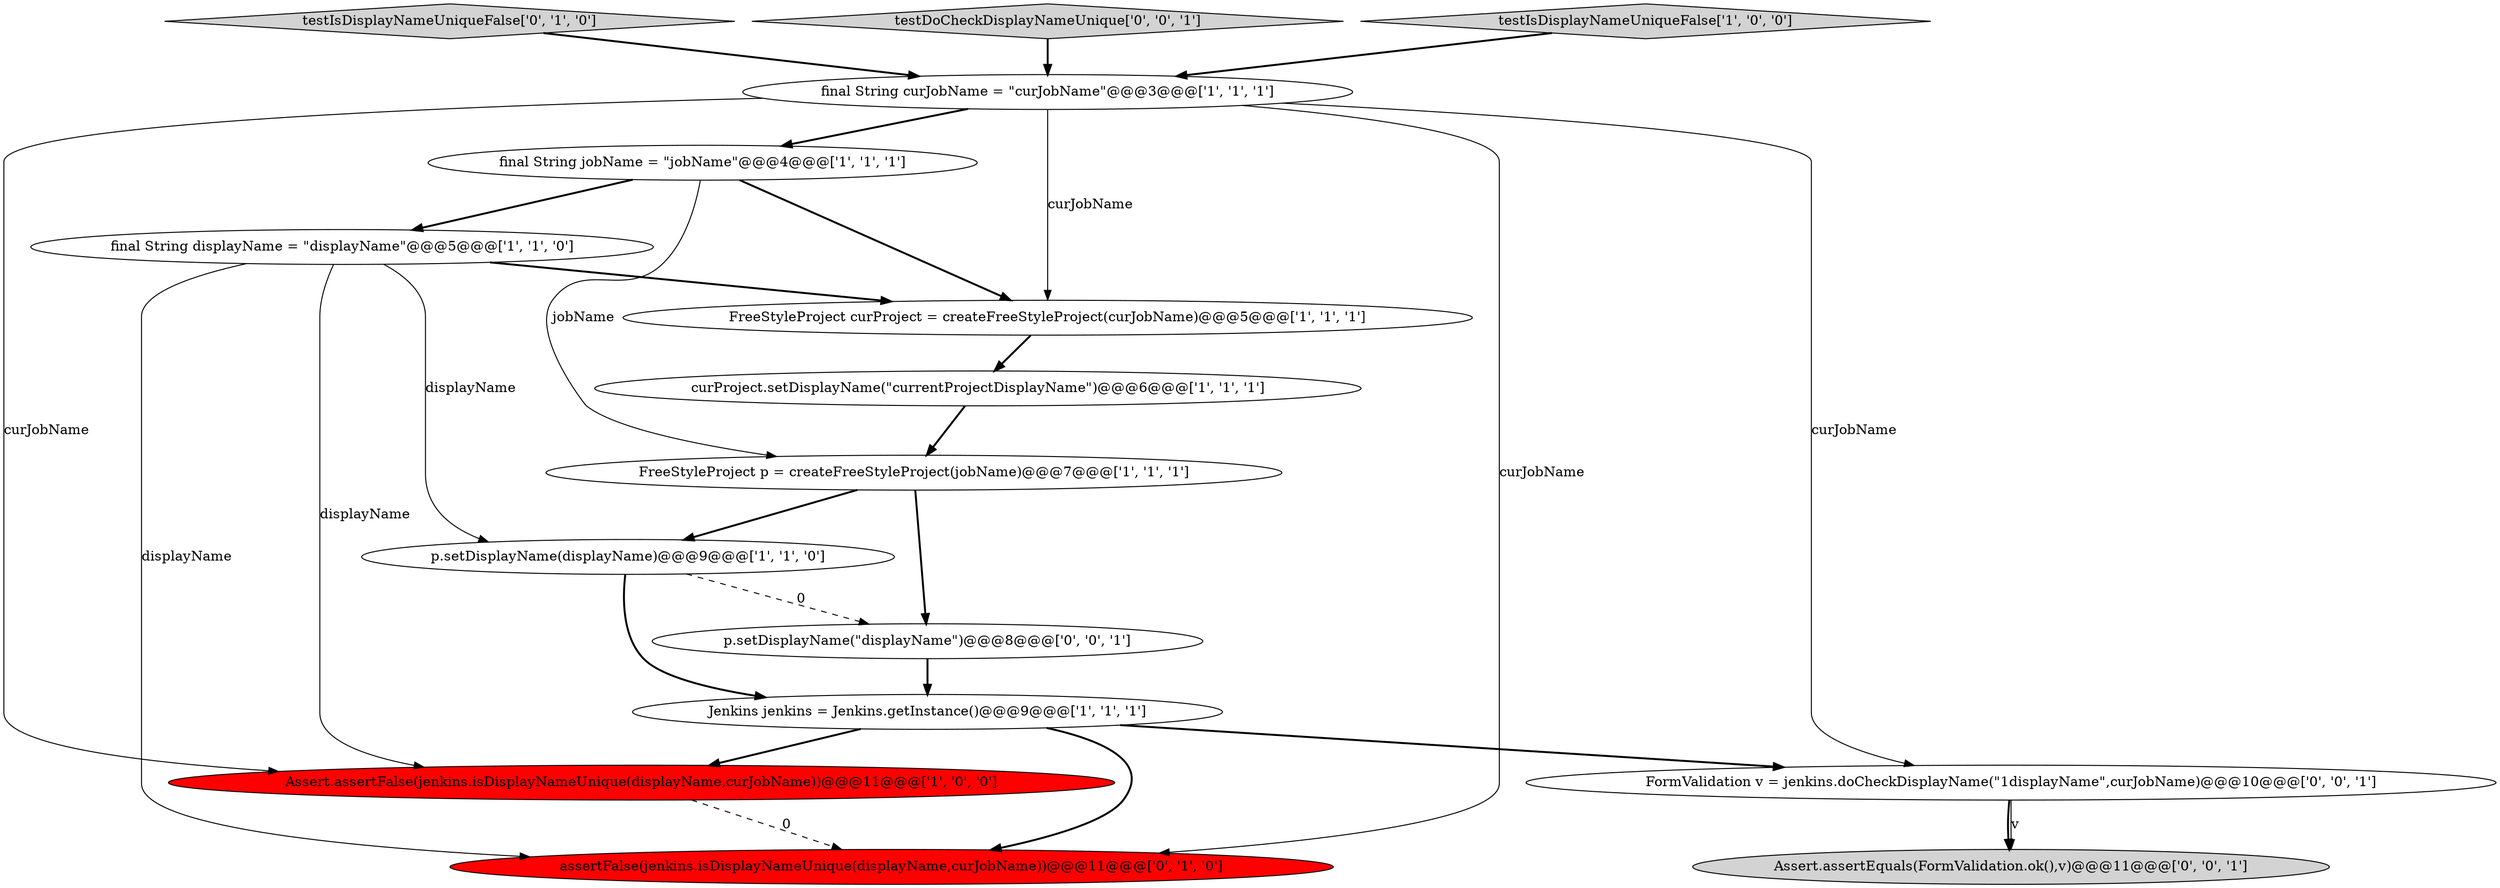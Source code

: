 digraph {
0 [style = filled, label = "FreeStyleProject curProject = createFreeStyleProject(curJobName)@@@5@@@['1', '1', '1']", fillcolor = white, shape = ellipse image = "AAA0AAABBB1BBB"];
1 [style = filled, label = "Jenkins jenkins = Jenkins.getInstance()@@@9@@@['1', '1', '1']", fillcolor = white, shape = ellipse image = "AAA0AAABBB1BBB"];
7 [style = filled, label = "FreeStyleProject p = createFreeStyleProject(jobName)@@@7@@@['1', '1', '1']", fillcolor = white, shape = ellipse image = "AAA0AAABBB1BBB"];
9 [style = filled, label = "p.setDisplayName(displayName)@@@9@@@['1', '1', '0']", fillcolor = white, shape = ellipse image = "AAA0AAABBB1BBB"];
15 [style = filled, label = "p.setDisplayName(\"displayName\")@@@8@@@['0', '0', '1']", fillcolor = white, shape = ellipse image = "AAA0AAABBB3BBB"];
11 [style = filled, label = "testIsDisplayNameUniqueFalse['0', '1', '0']", fillcolor = lightgray, shape = diamond image = "AAA0AAABBB2BBB"];
10 [style = filled, label = "assertFalse(jenkins.isDisplayNameUnique(displayName,curJobName))@@@11@@@['0', '1', '0']", fillcolor = red, shape = ellipse image = "AAA1AAABBB2BBB"];
8 [style = filled, label = "Assert.assertFalse(jenkins.isDisplayNameUnique(displayName,curJobName))@@@11@@@['1', '0', '0']", fillcolor = red, shape = ellipse image = "AAA1AAABBB1BBB"];
4 [style = filled, label = "final String curJobName = \"curJobName\"@@@3@@@['1', '1', '1']", fillcolor = white, shape = ellipse image = "AAA0AAABBB1BBB"];
12 [style = filled, label = "testDoCheckDisplayNameUnique['0', '0', '1']", fillcolor = lightgray, shape = diamond image = "AAA0AAABBB3BBB"];
5 [style = filled, label = "final String displayName = \"displayName\"@@@5@@@['1', '1', '0']", fillcolor = white, shape = ellipse image = "AAA0AAABBB1BBB"];
14 [style = filled, label = "FormValidation v = jenkins.doCheckDisplayName(\"1displayName\",curJobName)@@@10@@@['0', '0', '1']", fillcolor = white, shape = ellipse image = "AAA0AAABBB3BBB"];
13 [style = filled, label = "Assert.assertEquals(FormValidation.ok(),v)@@@11@@@['0', '0', '1']", fillcolor = lightgray, shape = ellipse image = "AAA0AAABBB3BBB"];
2 [style = filled, label = "testIsDisplayNameUniqueFalse['1', '0', '0']", fillcolor = lightgray, shape = diamond image = "AAA0AAABBB1BBB"];
6 [style = filled, label = "curProject.setDisplayName(\"currentProjectDisplayName\")@@@6@@@['1', '1', '1']", fillcolor = white, shape = ellipse image = "AAA0AAABBB1BBB"];
3 [style = filled, label = "final String jobName = \"jobName\"@@@4@@@['1', '1', '1']", fillcolor = white, shape = ellipse image = "AAA0AAABBB1BBB"];
4->3 [style = bold, label=""];
1->8 [style = bold, label=""];
8->10 [style = dashed, label="0"];
3->7 [style = solid, label="jobName"];
0->6 [style = bold, label=""];
11->4 [style = bold, label=""];
5->8 [style = solid, label="displayName"];
2->4 [style = bold, label=""];
4->8 [style = solid, label="curJobName"];
3->0 [style = bold, label=""];
4->14 [style = solid, label="curJobName"];
7->9 [style = bold, label=""];
3->5 [style = bold, label=""];
5->0 [style = bold, label=""];
12->4 [style = bold, label=""];
5->9 [style = solid, label="displayName"];
5->10 [style = solid, label="displayName"];
7->15 [style = bold, label=""];
1->14 [style = bold, label=""];
14->13 [style = solid, label="v"];
14->13 [style = bold, label=""];
6->7 [style = bold, label=""];
9->1 [style = bold, label=""];
1->10 [style = bold, label=""];
4->10 [style = solid, label="curJobName"];
4->0 [style = solid, label="curJobName"];
9->15 [style = dashed, label="0"];
15->1 [style = bold, label=""];
}
